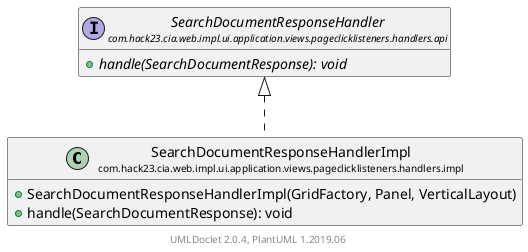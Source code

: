 @startuml
    set namespaceSeparator none
    hide empty fields
    hide empty methods

    class "<size:14>SearchDocumentResponseHandlerImpl\n<size:10>com.hack23.cia.web.impl.ui.application.views.pageclicklisteners.handlers.impl" as com.hack23.cia.web.impl.ui.application.views.pageclicklisteners.handlers.impl.SearchDocumentResponseHandlerImpl [[SearchDocumentResponseHandlerImpl.html]] {
        +SearchDocumentResponseHandlerImpl(GridFactory, Panel, VerticalLayout)
        +handle(SearchDocumentResponse): void
    }

    interface "<size:14>SearchDocumentResponseHandler\n<size:10>com.hack23.cia.web.impl.ui.application.views.pageclicklisteners.handlers.api" as com.hack23.cia.web.impl.ui.application.views.pageclicklisteners.handlers.api.SearchDocumentResponseHandler [[../api/SearchDocumentResponseHandler.html]] {
        {abstract} +handle(SearchDocumentResponse): void
    }

    com.hack23.cia.web.impl.ui.application.views.pageclicklisteners.handlers.api.SearchDocumentResponseHandler <|.. com.hack23.cia.web.impl.ui.application.views.pageclicklisteners.handlers.impl.SearchDocumentResponseHandlerImpl

    center footer UMLDoclet 2.0.4, PlantUML 1.2019.06
@enduml
